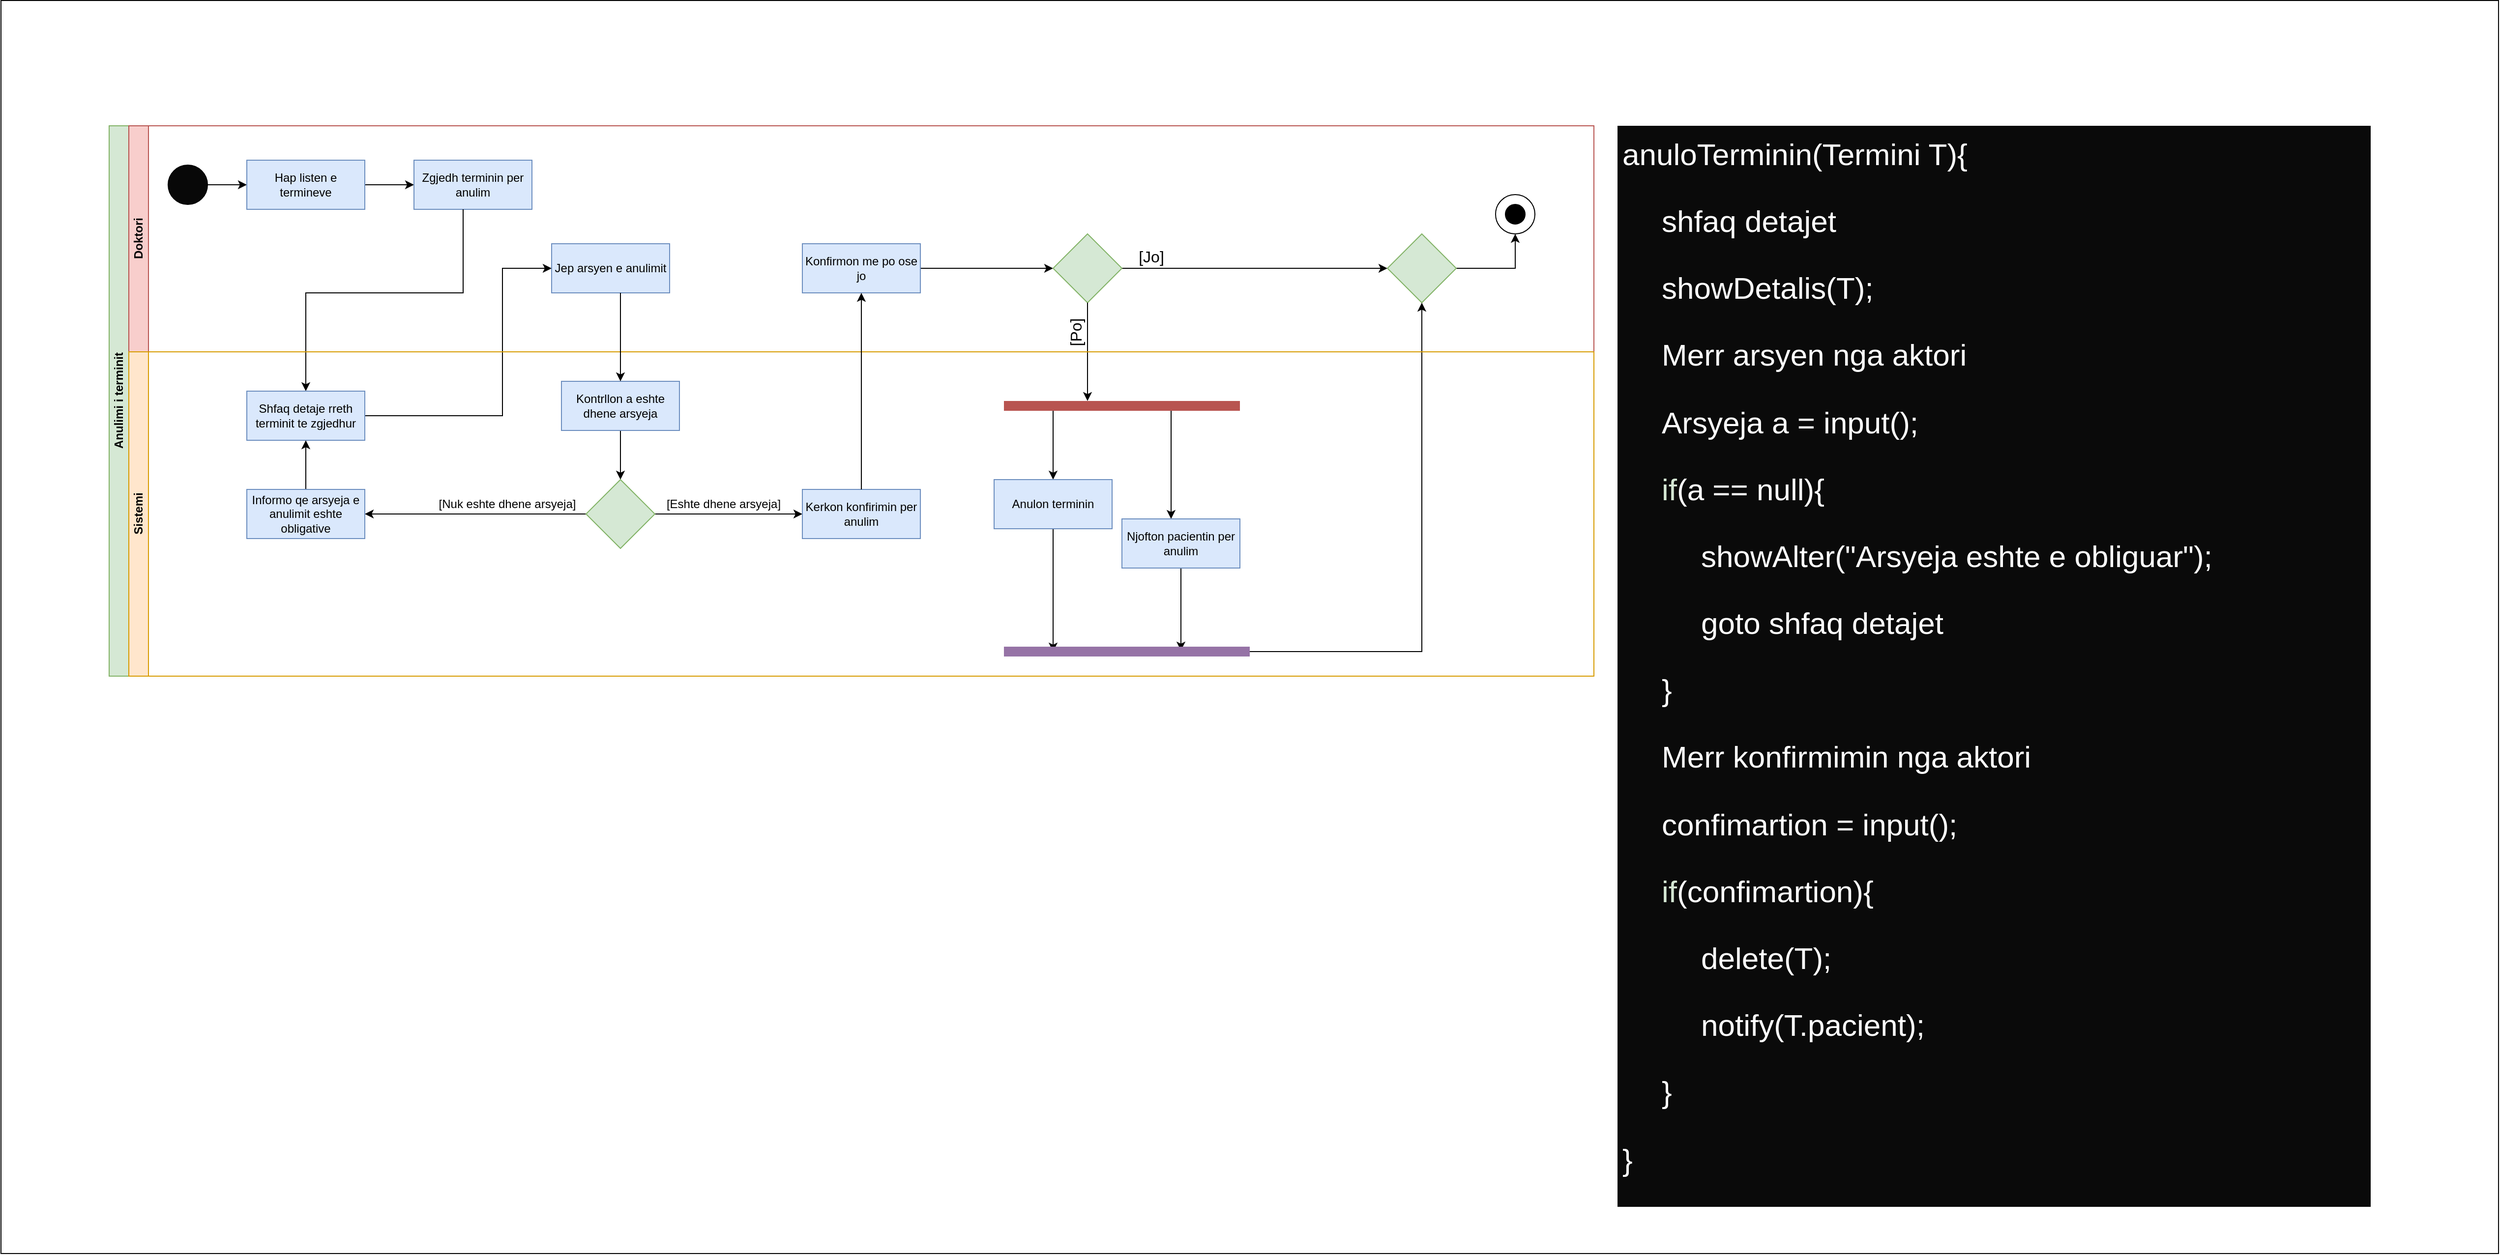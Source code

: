 <mxfile version="14.8.0" type="device" pages="2"><diagram id="prtHgNgQTEPvFCAcTncT" name="Anulo terminin- Activity Diagram"><mxGraphModel dx="2595" dy="2627" grid="1" gridSize="10" guides="1" tooltips="1" connect="1" arrows="1" fold="1" page="1" pageScale="1" pageWidth="827" pageHeight="1169" background="#ffffff" math="0" shadow="0"><root><mxCell id="0"/><mxCell id="1" parent="0"/><mxCell id="FiZ91R2zlErLSA_LBV6b-48" value="" style="whiteSpace=wrap;html=1;fontSize=28;gradientColor=none;fillColor=#FFFFFF;" vertex="1" parent="1"><mxGeometry x="10" y="-7.5" width="2540" height="1275" as="geometry"/></mxCell><mxCell id="dNxyNK7c78bLwvsdeMH5-19" value="Anulimi i terminit" style="swimlane;html=1;childLayout=stackLayout;resizeParent=1;resizeParentMax=0;horizontal=0;startSize=20;horizontalStack=0;fillColor=#d5e8d4;strokeColor=#82b366;" parent="1" vertex="1"><mxGeometry x="120" y="120" width="1510" height="560" as="geometry"/></mxCell><mxCell id="dNxyNK7c78bLwvsdeMH5-20" value="Doktori" style="swimlane;html=1;startSize=20;horizontal=0;fillColor=#f8cecc;strokeColor=#b85450;" parent="dNxyNK7c78bLwvsdeMH5-19" vertex="1"><mxGeometry x="20" width="1490" height="230" as="geometry"/></mxCell><mxCell id="dNxyNK7c78bLwvsdeMH5-25" value="" style="edgeStyle=orthogonalEdgeStyle;rounded=0;orthogonalLoop=1;jettySize=auto;html=1;" parent="dNxyNK7c78bLwvsdeMH5-20" source="dNxyNK7c78bLwvsdeMH5-23" target="dNxyNK7c78bLwvsdeMH5-24" edge="1"><mxGeometry relative="1" as="geometry"/></mxCell><mxCell id="dNxyNK7c78bLwvsdeMH5-23" value="" style="ellipse;whiteSpace=wrap;html=1;fillColor=#080808;" parent="dNxyNK7c78bLwvsdeMH5-20" vertex="1"><mxGeometry x="40" y="40" width="40" height="40" as="geometry"/></mxCell><mxCell id="V6hKmKkzZMRO7DGg2i-9-2" style="edgeStyle=orthogonalEdgeStyle;rounded=0;orthogonalLoop=1;jettySize=auto;html=1;" parent="dNxyNK7c78bLwvsdeMH5-20" source="dNxyNK7c78bLwvsdeMH5-24" target="V6hKmKkzZMRO7DGg2i-9-1" edge="1"><mxGeometry relative="1" as="geometry"/></mxCell><mxCell id="dNxyNK7c78bLwvsdeMH5-24" value="Hap listen e termineve" style="rounded=0;whiteSpace=wrap;html=1;fontFamily=Helvetica;fontSize=12;align=center;fillColor=#dae8fc;strokeColor=#6c8ebf;" parent="dNxyNK7c78bLwvsdeMH5-20" vertex="1"><mxGeometry x="120" y="35" width="120" height="50" as="geometry"/></mxCell><mxCell id="V6hKmKkzZMRO7DGg2i-9-1" value="Zgjedh terminin per anulim" style="rounded=0;whiteSpace=wrap;html=1;fontFamily=Helvetica;fontSize=12;align=center;fillColor=#dae8fc;strokeColor=#6c8ebf;" parent="dNxyNK7c78bLwvsdeMH5-20" vertex="1"><mxGeometry x="290" y="35" width="120" height="50" as="geometry"/></mxCell><mxCell id="V6hKmKkzZMRO7DGg2i-9-9" value="Jep arsyen e anulimit" style="rounded=0;whiteSpace=wrap;html=1;fontFamily=Helvetica;fontSize=12;align=center;fillColor=#dae8fc;strokeColor=#6c8ebf;" parent="dNxyNK7c78bLwvsdeMH5-20" vertex="1"><mxGeometry x="430" y="120" width="120" height="50" as="geometry"/></mxCell><mxCell id="V6hKmKkzZMRO7DGg2i-9-30" style="edgeStyle=orthogonalEdgeStyle;rounded=0;orthogonalLoop=1;jettySize=auto;html=1;entryX=0;entryY=0.5;entryDx=0;entryDy=0;fontSize=12;" parent="dNxyNK7c78bLwvsdeMH5-20" source="V6hKmKkzZMRO7DGg2i-9-28" target="V6hKmKkzZMRO7DGg2i-9-29" edge="1"><mxGeometry relative="1" as="geometry"/></mxCell><mxCell id="V6hKmKkzZMRO7DGg2i-9-28" value="Konfirmon me po ose jo" style="rounded=0;whiteSpace=wrap;html=1;fontFamily=Helvetica;fontSize=12;align=center;fillColor=#dae8fc;strokeColor=#6c8ebf;" parent="dNxyNK7c78bLwvsdeMH5-20" vertex="1"><mxGeometry x="685" y="120" width="120" height="50" as="geometry"/></mxCell><mxCell id="FiZ91R2zlErLSA_LBV6b-42" style="edgeStyle=orthogonalEdgeStyle;rounded=0;orthogonalLoop=1;jettySize=auto;html=1;entryX=0;entryY=0.5;entryDx=0;entryDy=0;" edge="1" parent="dNxyNK7c78bLwvsdeMH5-20" source="V6hKmKkzZMRO7DGg2i-9-29" target="FiZ91R2zlErLSA_LBV6b-40"><mxGeometry relative="1" as="geometry"/></mxCell><mxCell id="V6hKmKkzZMRO7DGg2i-9-29" value="" style="rhombus;whiteSpace=wrap;html=1;fillColor=#d5e8d4;strokeColor=#82b366;" parent="dNxyNK7c78bLwvsdeMH5-20" vertex="1"><mxGeometry x="940" y="110" width="70" height="70" as="geometry"/></mxCell><mxCell id="V6hKmKkzZMRO7DGg2i-9-36" value="&lt;font style=&quot;font-size: 16px&quot;&gt;[Po]&lt;/font&gt;" style="text;html=1;strokeColor=none;fillColor=none;align=center;verticalAlign=middle;whiteSpace=wrap;rounded=0;fontSize=26;fontColor=none;rotation=-90;" parent="dNxyNK7c78bLwvsdeMH5-20" vertex="1"><mxGeometry x="940" y="200" width="40" height="20" as="geometry"/></mxCell><mxCell id="FiZ91R2zlErLSA_LBV6b-1" value="" style="ellipse;whiteSpace=wrap;html=1;fillColor=none;" vertex="1" parent="dNxyNK7c78bLwvsdeMH5-20"><mxGeometry x="1390" y="70" width="40" height="40" as="geometry"/></mxCell><mxCell id="FiZ91R2zlErLSA_LBV6b-37" value="" style="ellipse;whiteSpace=wrap;html=1;fillColor=#000000;" vertex="1" parent="dNxyNK7c78bLwvsdeMH5-20"><mxGeometry x="1400" y="80" width="20" height="20" as="geometry"/></mxCell><mxCell id="FiZ91R2zlErLSA_LBV6b-43" style="edgeStyle=orthogonalEdgeStyle;rounded=0;orthogonalLoop=1;jettySize=auto;html=1;entryX=0.5;entryY=1;entryDx=0;entryDy=0;" edge="1" parent="dNxyNK7c78bLwvsdeMH5-20" source="FiZ91R2zlErLSA_LBV6b-40" target="FiZ91R2zlErLSA_LBV6b-1"><mxGeometry relative="1" as="geometry"/></mxCell><mxCell id="FiZ91R2zlErLSA_LBV6b-40" value="" style="rhombus;whiteSpace=wrap;html=1;fillColor=#d5e8d4;strokeColor=#82b366;" vertex="1" parent="dNxyNK7c78bLwvsdeMH5-20"><mxGeometry x="1280" y="110" width="70" height="70" as="geometry"/></mxCell><mxCell id="FiZ91R2zlErLSA_LBV6b-44" value="&lt;font style=&quot;font-size: 16px&quot;&gt;[Jo]&lt;/font&gt;" style="text;html=1;strokeColor=none;fillColor=none;align=center;verticalAlign=middle;whiteSpace=wrap;rounded=0;fontSize=26;fontColor=none;rotation=0;" vertex="1" parent="dNxyNK7c78bLwvsdeMH5-20"><mxGeometry x="1020" y="120" width="40" height="20" as="geometry"/></mxCell><mxCell id="V6hKmKkzZMRO7DGg2i-9-13" style="edgeStyle=orthogonalEdgeStyle;rounded=0;orthogonalLoop=1;jettySize=auto;html=1;entryX=0;entryY=0.5;entryDx=0;entryDy=0;" parent="dNxyNK7c78bLwvsdeMH5-19" source="V6hKmKkzZMRO7DGg2i-9-6" target="V6hKmKkzZMRO7DGg2i-9-9" edge="1"><mxGeometry relative="1" as="geometry"><Array as="points"><mxPoint x="400" y="295"/><mxPoint x="400" y="145"/></Array></mxGeometry></mxCell><mxCell id="V6hKmKkzZMRO7DGg2i-9-23" style="edgeStyle=orthogonalEdgeStyle;rounded=0;orthogonalLoop=1;jettySize=auto;html=1;entryX=0.5;entryY=0;entryDx=0;entryDy=0;fontSize=12;" parent="dNxyNK7c78bLwvsdeMH5-19" source="V6hKmKkzZMRO7DGg2i-9-1" target="V6hKmKkzZMRO7DGg2i-9-6" edge="1"><mxGeometry relative="1" as="geometry"><Array as="points"><mxPoint x="360" y="170"/><mxPoint x="200" y="170"/></Array></mxGeometry></mxCell><mxCell id="V6hKmKkzZMRO7DGg2i-9-38" style="edgeStyle=orthogonalEdgeStyle;rounded=0;orthogonalLoop=1;jettySize=auto;html=1;labelBackgroundColor=#000000;fontSize=26;fontColor=none;" parent="dNxyNK7c78bLwvsdeMH5-19" source="V6hKmKkzZMRO7DGg2i-9-29" edge="1"><mxGeometry relative="1" as="geometry"><Array as="points"/><mxPoint x="995" y="280" as="targetPoint"/></mxGeometry></mxCell><mxCell id="FiZ91R2zlErLSA_LBV6b-41" style="edgeStyle=orthogonalEdgeStyle;rounded=0;orthogonalLoop=1;jettySize=auto;html=1;entryX=0.5;entryY=1;entryDx=0;entryDy=0;" edge="1" parent="dNxyNK7c78bLwvsdeMH5-19" source="V6hKmKkzZMRO7DGg2i-9-43" target="FiZ91R2zlErLSA_LBV6b-40"><mxGeometry relative="1" as="geometry"/></mxCell><mxCell id="dNxyNK7c78bLwvsdeMH5-21" value="Sistemi" style="swimlane;html=1;startSize=20;horizontal=0;fillColor=#ffe6cc;strokeColor=#d79b00;" parent="dNxyNK7c78bLwvsdeMH5-19" vertex="1"><mxGeometry x="20" y="230" width="1490" height="330" as="geometry"/></mxCell><mxCell id="V6hKmKkzZMRO7DGg2i-9-6" value="Shfaq detaje rreth terminit te zgjedhur" style="rounded=0;whiteSpace=wrap;html=1;fontFamily=Helvetica;fontSize=12;align=center;fillColor=#dae8fc;strokeColor=#6c8ebf;" parent="dNxyNK7c78bLwvsdeMH5-21" vertex="1"><mxGeometry x="120" y="40" width="120" height="50" as="geometry"/></mxCell><mxCell id="V6hKmKkzZMRO7DGg2i-9-17" style="edgeStyle=orthogonalEdgeStyle;rounded=0;orthogonalLoop=1;jettySize=auto;html=1;entryX=0.5;entryY=0;entryDx=0;entryDy=0;" parent="dNxyNK7c78bLwvsdeMH5-21" source="V6hKmKkzZMRO7DGg2i-9-15" target="V6hKmKkzZMRO7DGg2i-9-16" edge="1"><mxGeometry relative="1" as="geometry"/></mxCell><mxCell id="V6hKmKkzZMRO7DGg2i-9-15" value="Kontrllon a eshte dhene arsyeja" style="rounded=0;whiteSpace=wrap;html=1;fontFamily=Helvetica;fontSize=12;align=center;fillColor=#dae8fc;strokeColor=#6c8ebf;" parent="dNxyNK7c78bLwvsdeMH5-21" vertex="1"><mxGeometry x="440" y="30" width="120" height="50" as="geometry"/></mxCell><mxCell id="V6hKmKkzZMRO7DGg2i-9-20" style="edgeStyle=orthogonalEdgeStyle;rounded=0;orthogonalLoop=1;jettySize=auto;html=1;" parent="dNxyNK7c78bLwvsdeMH5-21" source="V6hKmKkzZMRO7DGg2i-9-16" target="V6hKmKkzZMRO7DGg2i-9-19" edge="1"><mxGeometry relative="1" as="geometry"/></mxCell><mxCell id="V6hKmKkzZMRO7DGg2i-9-26" value="" style="edgeStyle=orthogonalEdgeStyle;rounded=0;orthogonalLoop=1;jettySize=auto;html=1;fontSize=12;" parent="dNxyNK7c78bLwvsdeMH5-21" source="V6hKmKkzZMRO7DGg2i-9-16" target="V6hKmKkzZMRO7DGg2i-9-25" edge="1"><mxGeometry relative="1" as="geometry"/></mxCell><mxCell id="V6hKmKkzZMRO7DGg2i-9-16" value="" style="rhombus;whiteSpace=wrap;html=1;fillColor=#d5e8d4;strokeColor=#82b366;" parent="dNxyNK7c78bLwvsdeMH5-21" vertex="1"><mxGeometry x="465" y="130" width="70" height="70" as="geometry"/></mxCell><mxCell id="V6hKmKkzZMRO7DGg2i-9-21" style="edgeStyle=orthogonalEdgeStyle;rounded=0;orthogonalLoop=1;jettySize=auto;html=1;entryX=0.5;entryY=1;entryDx=0;entryDy=0;" parent="dNxyNK7c78bLwvsdeMH5-21" source="V6hKmKkzZMRO7DGg2i-9-19" target="V6hKmKkzZMRO7DGg2i-9-6" edge="1"><mxGeometry relative="1" as="geometry"/></mxCell><mxCell id="V6hKmKkzZMRO7DGg2i-9-19" value="Informo qe arsyeja e anulimit eshte obligative" style="rounded=0;whiteSpace=wrap;html=1;fontFamily=Helvetica;fontSize=12;align=center;fillColor=#dae8fc;strokeColor=#6c8ebf;" parent="dNxyNK7c78bLwvsdeMH5-21" vertex="1"><mxGeometry x="120" y="140" width="120" height="50" as="geometry"/></mxCell><mxCell id="V6hKmKkzZMRO7DGg2i-9-22" value="[Nuk eshte dhene arsyeja]" style="text;html=1;strokeColor=none;fillColor=none;align=center;verticalAlign=middle;whiteSpace=wrap;rounded=0;fontSize=12;" parent="dNxyNK7c78bLwvsdeMH5-21" vertex="1"><mxGeometry x="310" y="145" width="150" height="20" as="geometry"/></mxCell><mxCell id="V6hKmKkzZMRO7DGg2i-9-25" value="Kerkon konfirimin per anulim" style="rounded=0;whiteSpace=wrap;html=1;fontFamily=Helvetica;fontSize=12;align=center;fillColor=#dae8fc;strokeColor=#6c8ebf;" parent="dNxyNK7c78bLwvsdeMH5-21" vertex="1"><mxGeometry x="685" y="140" width="120" height="50" as="geometry"/></mxCell><mxCell id="V6hKmKkzZMRO7DGg2i-9-41" style="edgeStyle=orthogonalEdgeStyle;rounded=0;orthogonalLoop=1;jettySize=auto;html=1;entryX=0.5;entryY=0;entryDx=0;entryDy=0;labelBackgroundColor=#000000;fontSize=26;fontColor=none;" parent="dNxyNK7c78bLwvsdeMH5-21" source="V6hKmKkzZMRO7DGg2i-9-35" target="V6hKmKkzZMRO7DGg2i-9-37" edge="1"><mxGeometry relative="1" as="geometry"><Array as="points"><mxPoint x="940" y="80"/><mxPoint x="940" y="80"/></Array></mxGeometry></mxCell><mxCell id="V6hKmKkzZMRO7DGg2i-9-42" style="edgeStyle=orthogonalEdgeStyle;rounded=0;orthogonalLoop=1;jettySize=auto;html=1;labelBackgroundColor=#000000;fontSize=26;fontColor=none;" parent="dNxyNK7c78bLwvsdeMH5-21" source="V6hKmKkzZMRO7DGg2i-9-35" edge="1"><mxGeometry relative="1" as="geometry"><mxPoint x="1060" y="170" as="targetPoint"/><Array as="points"><mxPoint x="1060" y="80"/><mxPoint x="1060" y="80"/></Array></mxGeometry></mxCell><mxCell id="V6hKmKkzZMRO7DGg2i-9-35" value="" style="line;strokeWidth=10;html=1;fontSize=26;fillColor=#f8cecc;strokeColor=#b85450;" parent="dNxyNK7c78bLwvsdeMH5-21" vertex="1"><mxGeometry x="890" y="50" width="240" height="10" as="geometry"/></mxCell><mxCell id="V6hKmKkzZMRO7DGg2i-9-46" style="edgeStyle=orthogonalEdgeStyle;rounded=0;orthogonalLoop=1;jettySize=auto;html=1;labelBackgroundColor=#000000;fontSize=26;fontColor=none;" parent="dNxyNK7c78bLwvsdeMH5-21" source="V6hKmKkzZMRO7DGg2i-9-37" edge="1"><mxGeometry relative="1" as="geometry"><mxPoint x="940" y="305" as="targetPoint"/><Array as="points"><mxPoint x="940" y="305"/></Array></mxGeometry></mxCell><mxCell id="V6hKmKkzZMRO7DGg2i-9-37" value="Anulon terminin" style="rounded=0;whiteSpace=wrap;html=1;fontFamily=Helvetica;fontSize=12;align=center;fillColor=#dae8fc;strokeColor=#6c8ebf;" parent="dNxyNK7c78bLwvsdeMH5-21" vertex="1"><mxGeometry x="880" y="130" width="120" height="50" as="geometry"/></mxCell><mxCell id="V6hKmKkzZMRO7DGg2i-9-45" style="edgeStyle=orthogonalEdgeStyle;rounded=0;orthogonalLoop=1;jettySize=auto;html=1;entryX=0.72;entryY=0.4;entryDx=0;entryDy=0;entryPerimeter=0;labelBackgroundColor=#000000;fontSize=26;fontColor=none;" parent="dNxyNK7c78bLwvsdeMH5-21" source="V6hKmKkzZMRO7DGg2i-9-40" target="V6hKmKkzZMRO7DGg2i-9-43" edge="1"><mxGeometry relative="1" as="geometry"><Array as="points"/></mxGeometry></mxCell><mxCell id="V6hKmKkzZMRO7DGg2i-9-40" value="Njofton pacientin per anulim" style="rounded=0;whiteSpace=wrap;html=1;fontFamily=Helvetica;fontSize=12;align=center;fillColor=#dae8fc;strokeColor=#6c8ebf;" parent="dNxyNK7c78bLwvsdeMH5-21" vertex="1"><mxGeometry x="1010" y="170" width="120" height="50" as="geometry"/></mxCell><mxCell id="V6hKmKkzZMRO7DGg2i-9-43" value="" style="line;strokeWidth=10;html=1;fontSize=26;fillColor=#e1d5e7;strokeColor=#9673a6;" parent="dNxyNK7c78bLwvsdeMH5-21" vertex="1"><mxGeometry x="890" y="300" width="250" height="10" as="geometry"/></mxCell><mxCell id="FiZ91R2zlErLSA_LBV6b-46" value="[Eshte dhene arsyeja]" style="text;html=1;strokeColor=none;fillColor=none;align=center;verticalAlign=middle;whiteSpace=wrap;rounded=0;fontSize=12;" vertex="1" parent="dNxyNK7c78bLwvsdeMH5-21"><mxGeometry x="530" y="145" width="150" height="20" as="geometry"/></mxCell><mxCell id="V6hKmKkzZMRO7DGg2i-9-27" style="edgeStyle=orthogonalEdgeStyle;rounded=0;orthogonalLoop=1;jettySize=auto;html=1;fontSize=12;entryX=0.5;entryY=1;entryDx=0;entryDy=0;" parent="dNxyNK7c78bLwvsdeMH5-19" source="V6hKmKkzZMRO7DGg2i-9-25" edge="1" target="V6hKmKkzZMRO7DGg2i-9-28"><mxGeometry relative="1" as="geometry"><mxPoint x="720" y="170" as="targetPoint"/></mxGeometry></mxCell><mxCell id="V6hKmKkzZMRO7DGg2i-9-14" style="edgeStyle=orthogonalEdgeStyle;rounded=0;orthogonalLoop=1;jettySize=auto;html=1;" parent="1" source="V6hKmKkzZMRO7DGg2i-9-9" edge="1"><mxGeometry relative="1" as="geometry"><mxPoint x="640" y="380" as="targetPoint"/><Array as="points"><mxPoint x="640" y="380"/></Array></mxGeometry></mxCell><mxCell id="FiZ91R2zlErLSA_LBV6b-47" value="&lt;h1 style=&quot;font-size: 31px&quot;&gt;&lt;font style=&quot;font-size: 31px&quot; color=&quot;#ffffff&quot;&gt;&lt;span style=&quot;font-weight: normal&quot;&gt;anuloTerminin(Termini T){&lt;/span&gt;&lt;br&gt;&lt;/font&gt;&lt;/h1&gt;&lt;blockquote style=&quot;margin: 0px 0px 0px 40px ; border: none ; padding: 0px ; font-size: 31px&quot;&gt;&lt;p&gt;&lt;font style=&quot;font-size: 31px&quot; color=&quot;#ffffff&quot;&gt;shfaq detajet&lt;/font&gt;&lt;/p&gt;&lt;p&gt;&lt;font style=&quot;font-size: 31px&quot; color=&quot;#ffffff&quot;&gt;showDetalis(T);&lt;/font&gt;&lt;/p&gt;&lt;p&gt;&lt;font style=&quot;font-size: 31px&quot; color=&quot;#ffffff&quot;&gt;Merr arsyen nga aktori&lt;/font&gt;&lt;/p&gt;&lt;p&gt;&lt;font style=&quot;font-size: 31px&quot; color=&quot;#ffffff&quot;&gt;Arsyeja a = input();&lt;/font&gt;&lt;/p&gt;&lt;p&gt;&lt;font style=&quot;font-size: 31px&quot; color=&quot;#d5e8d4&quot;&gt;if&lt;/font&gt;&lt;font style=&quot;font-size: 31px&quot; color=&quot;#ffffff&quot;&gt;(a == null){&lt;/font&gt;&lt;/p&gt;&lt;/blockquote&gt;&lt;blockquote style=&quot;margin: 0 0 0 40px ; border: none ; padding: 0px&quot;&gt;&lt;blockquote style=&quot;margin: 0px 0px 0px 40px ; border: none ; padding: 0px ; font-size: 31px&quot;&gt;&lt;p&gt;&lt;font style=&quot;font-size: 31px&quot; color=&quot;#ffffff&quot;&gt;showAlter(&quot;Arsyeja eshte e obliguar&quot;);&lt;/font&gt;&lt;/p&gt;&lt;/blockquote&gt;&lt;blockquote style=&quot;margin: 0px 0px 0px 40px ; border: none ; padding: 0px ; font-size: 31px&quot;&gt;&lt;p&gt;&lt;font style=&quot;font-size: 31px&quot; color=&quot;#ffffff&quot;&gt;goto shfaq detajet&lt;/font&gt;&lt;/p&gt;&lt;/blockquote&gt;&lt;/blockquote&gt;&lt;blockquote style=&quot;margin: 0px 0px 0px 40px ; border: none ; padding: 0px ; font-size: 31px&quot;&gt;&lt;p&gt;&lt;font style=&quot;font-size: 31px&quot; color=&quot;#ffffff&quot;&gt;}&lt;/font&gt;&lt;/p&gt;&lt;p&gt;&lt;font style=&quot;font-size: 31px&quot; color=&quot;#ffffff&quot;&gt;Merr konfirmimin nga aktori&lt;/font&gt;&lt;/p&gt;&lt;p&gt;&lt;font style=&quot;font-size: 31px&quot; color=&quot;#ffffff&quot;&gt;confimartion = input();&lt;/font&gt;&lt;/p&gt;&lt;p&gt;&lt;font style=&quot;font-size: 31px&quot; color=&quot;#d5e8d4&quot;&gt;if&lt;/font&gt;&lt;font style=&quot;font-size: 31px&quot; color=&quot;#ffffff&quot;&gt;(confimartion){&lt;/font&gt;&lt;/p&gt;&lt;/blockquote&gt;&lt;blockquote style=&quot;margin: 0 0 0 40px ; border: none ; padding: 0px&quot;&gt;&lt;blockquote style=&quot;margin: 0px 0px 0px 40px ; border: none ; padding: 0px ; font-size: 31px&quot;&gt;&lt;p&gt;&lt;font style=&quot;font-size: 31px&quot; color=&quot;#ffffff&quot;&gt;delete(T);&lt;/font&gt;&lt;/p&gt;&lt;/blockquote&gt;&lt;blockquote style=&quot;margin: 0px 0px 0px 40px ; border: none ; padding: 0px ; font-size: 31px&quot;&gt;&lt;p&gt;&lt;font style=&quot;font-size: 31px&quot; color=&quot;#ffffff&quot;&gt;notify(T.pacient);&lt;/font&gt;&lt;/p&gt;&lt;/blockquote&gt;&lt;/blockquote&gt;&lt;blockquote style=&quot;margin: 0px 0px 0px 40px ; border: none ; padding: 0px ; font-size: 31px&quot;&gt;&lt;p&gt;&lt;font style=&quot;font-size: 31px&quot; color=&quot;#ffffff&quot;&gt;}&lt;/font&gt;&lt;/p&gt;&lt;/blockquote&gt;&lt;p style=&quot;font-size: 31px&quot;&gt;&lt;span&gt;&lt;font style=&quot;font-size: 31px&quot; color=&quot;#ffffff&quot;&gt;&#9;&lt;/font&gt;&lt;/span&gt;&lt;/p&gt;&lt;p style=&quot;font-size: 31px&quot;&gt;&lt;span&gt;&lt;font style=&quot;font-size: 31px&quot; color=&quot;#ffffff&quot;&gt;&#9;&lt;/font&gt;&lt;/span&gt;&lt;/p&gt;&lt;p style=&quot;font-size: 31px&quot;&gt;&lt;span&gt;&lt;font style=&quot;font-size: 31px&quot; color=&quot;#ffffff&quot;&gt;&#9;&lt;/font&gt;&lt;/span&gt;&lt;/p&gt;&lt;p style=&quot;font-size: 31px&quot;&gt;&lt;font style=&quot;font-size: 31px&quot; color=&quot;#ffffff&quot;&gt;}&lt;/font&gt;&lt;/p&gt;" style="text;html=1;strokeColor=none;spacing=5;spacingTop=-20;whiteSpace=wrap;overflow=hidden;rounded=0;fontSize=28;fillColor=#0A0A0A;" vertex="1" parent="1"><mxGeometry x="1654" y="120" width="766" height="1100" as="geometry"/></mxCell></root></mxGraphModel></diagram><diagram id="fll3Hw5cxhgm0eiXFXGS" name="Blej barna - Activity Diagram"><mxGraphModel dx="2076" dy="2266" grid="1" gridSize="10" guides="1" tooltips="1" connect="1" arrows="1" fold="1" page="1" pageScale="1" pageWidth="850" pageHeight="1100" math="0" shadow="0"><root><mxCell id="H03Sr6qaIbUfGD1iCFPs-0"/><mxCell id="H03Sr6qaIbUfGD1iCFPs-1" parent="H03Sr6qaIbUfGD1iCFPs-0"/><mxCell id="y7MA8ckNFqs70UWCvnHB-0" value="" style="whiteSpace=wrap;html=1;fontSize=8;strokeWidth=0;gradientColor=none;fillColor=#FFFFFF;" vertex="1" parent="H03Sr6qaIbUfGD1iCFPs-1"><mxGeometry x="40" y="-40" width="4460" height="1550" as="geometry"/></mxCell><mxCell id="WL_bWzFTmdQq06QgYxss-0" value="Blerja barnave" style="swimlane;html=1;childLayout=stackLayout;resizeParent=1;resizeParentMax=0;horizontal=0;startSize=20;horizontalStack=0;fillColor=#d5e8d4;strokeColor=#82b366;" vertex="1" parent="H03Sr6qaIbUfGD1iCFPs-1"><mxGeometry x="120" y="120" width="3150" height="770" as="geometry"/></mxCell><mxCell id="WL_bWzFTmdQq06QgYxss-5" value="Pacienti" style="swimlane;html=1;startSize=20;horizontal=0;fillColor=#f8cecc;strokeColor=#b85450;" vertex="1" parent="WL_bWzFTmdQq06QgYxss-0"><mxGeometry x="20" width="3130" height="220" as="geometry"/></mxCell><mxCell id="WL_bWzFTmdQq06QgYxss-42" style="edgeStyle=orthogonalEdgeStyle;rounded=0;orthogonalLoop=1;jettySize=auto;html=1;entryX=0;entryY=0.5;entryDx=0;entryDy=0;fontSize=28;" edge="1" parent="WL_bWzFTmdQq06QgYxss-5" source="WL_bWzFTmdQq06QgYxss-7" target="WL_bWzFTmdQq06QgYxss-41"><mxGeometry relative="1" as="geometry"/></mxCell><mxCell id="WL_bWzFTmdQq06QgYxss-7" value="" style="ellipse;whiteSpace=wrap;html=1;fillColor=#000000;" vertex="1" parent="WL_bWzFTmdQq06QgYxss-5"><mxGeometry x="40" y="40" width="40" height="40" as="geometry"/></mxCell><mxCell id="WL_bWzFTmdQq06QgYxss-45" style="edgeStyle=orthogonalEdgeStyle;rounded=0;orthogonalLoop=1;jettySize=auto;html=1;fontSize=28;" edge="1" parent="WL_bWzFTmdQq06QgYxss-5" source="WL_bWzFTmdQq06QgYxss-41" target="WL_bWzFTmdQq06QgYxss-44"><mxGeometry relative="1" as="geometry"/></mxCell><mxCell id="WL_bWzFTmdQq06QgYxss-41" value="Kerkon barnen" style="rounded=0;whiteSpace=wrap;html=1;fontFamily=Helvetica;fontSize=12;align=center;fillColor=#ffe6cc;strokeColor=#d79b00;" vertex="1" parent="WL_bWzFTmdQq06QgYxss-5"><mxGeometry x="130" y="35" width="120" height="50" as="geometry"/></mxCell><mxCell id="WL_bWzFTmdQq06QgYxss-52" style="edgeStyle=orthogonalEdgeStyle;rounded=0;orthogonalLoop=1;jettySize=auto;html=1;entryX=0.5;entryY=1;entryDx=0;entryDy=0;fontSize=16;" edge="1" parent="WL_bWzFTmdQq06QgYxss-5" source="WL_bWzFTmdQq06QgYxss-44" target="WL_bWzFTmdQq06QgYxss-41"><mxGeometry relative="1" as="geometry"><Array as="points"><mxPoint x="395" y="115"/><mxPoint x="190" y="115"/></Array></mxGeometry></mxCell><mxCell id="WL_bWzFTmdQq06QgYxss-44" value="" style="rhombus;whiteSpace=wrap;html=1;fontSize=28;fillColor=#d5e8d4;strokeColor=#82b366;" vertex="1" parent="WL_bWzFTmdQq06QgYxss-5"><mxGeometry x="360" y="25" width="70" height="70" as="geometry"/></mxCell><mxCell id="WL_bWzFTmdQq06QgYxss-55" style="edgeStyle=orthogonalEdgeStyle;rounded=0;orthogonalLoop=1;jettySize=auto;html=1;fontSize=16;" edge="1" parent="WL_bWzFTmdQq06QgYxss-5" source="WL_bWzFTmdQq06QgYxss-49" target="WL_bWzFTmdQq06QgYxss-54"><mxGeometry relative="1" as="geometry"/></mxCell><mxCell id="WL_bWzFTmdQq06QgYxss-49" value="Shikon detajet" style="rounded=0;whiteSpace=wrap;html=1;fontFamily=Helvetica;fontSize=12;align=center;fillColor=#ffe6cc;strokeColor=#d79b00;" vertex="1" parent="WL_bWzFTmdQq06QgYxss-5"><mxGeometry x="590" y="35" width="120" height="50" as="geometry"/></mxCell><mxCell id="WL_bWzFTmdQq06QgYxss-50" value="&lt;font style=&quot;font-size: 16px;&quot;&gt;[ka gjetur barnen]&lt;/font&gt;" style="text;html=1;strokeColor=none;fillColor=none;align=center;verticalAlign=middle;whiteSpace=wrap;rounded=0;fontSize=16;" vertex="1" parent="WL_bWzFTmdQq06QgYxss-5"><mxGeometry x="430" y="40" width="140" height="20" as="geometry"/></mxCell><mxCell id="WL_bWzFTmdQq06QgYxss-51" value="&lt;font style=&quot;font-size: 16px&quot;&gt;[Nuk ka gjetur barnen]&lt;/font&gt;" style="text;html=1;strokeColor=none;fillColor=none;align=center;verticalAlign=middle;whiteSpace=wrap;rounded=0;fontSize=16;" vertex="1" parent="WL_bWzFTmdQq06QgYxss-5"><mxGeometry x="210" y="120" width="170" height="20" as="geometry"/></mxCell><mxCell id="WL_bWzFTmdQq06QgYxss-46" style="edgeStyle=orthogonalEdgeStyle;rounded=0;orthogonalLoop=1;jettySize=auto;html=1;fontSize=28;entryX=0;entryY=0.5;entryDx=0;entryDy=0;" edge="1" parent="WL_bWzFTmdQq06QgYxss-5" source="WL_bWzFTmdQq06QgYxss-44" target="WL_bWzFTmdQq06QgYxss-49"><mxGeometry relative="1" as="geometry"><mxPoint x="570" y="60" as="targetPoint"/></mxGeometry></mxCell><mxCell id="WL_bWzFTmdQq06QgYxss-57" style="edgeStyle=orthogonalEdgeStyle;rounded=0;orthogonalLoop=1;jettySize=auto;html=1;entryX=0;entryY=0.5;entryDx=0;entryDy=0;fontSize=16;" edge="1" parent="WL_bWzFTmdQq06QgYxss-5" source="WL_bWzFTmdQq06QgYxss-54" target="WL_bWzFTmdQq06QgYxss-56"><mxGeometry relative="1" as="geometry"/></mxCell><mxCell id="WL_bWzFTmdQq06QgYxss-54" value="Verteton llojin e barnes" style="rounded=0;whiteSpace=wrap;html=1;fontFamily=Helvetica;fontSize=12;align=center;fillColor=#ffe6cc;strokeColor=#d79b00;" vertex="1" parent="WL_bWzFTmdQq06QgYxss-5"><mxGeometry x="590" y="150" width="120" height="50" as="geometry"/></mxCell><mxCell id="WL_bWzFTmdQq06QgYxss-61" style="edgeStyle=orthogonalEdgeStyle;rounded=0;orthogonalLoop=1;jettySize=auto;html=1;entryX=0.5;entryY=0;entryDx=0;entryDy=0;fontSize=16;" edge="1" parent="WL_bWzFTmdQq06QgYxss-5" source="WL_bWzFTmdQq06QgYxss-56" target="WL_bWzFTmdQq06QgYxss-41"><mxGeometry relative="1" as="geometry"><Array as="points"><mxPoint x="875" y="15"/><mxPoint x="190" y="15"/></Array></mxGeometry></mxCell><mxCell id="WL_bWzFTmdQq06QgYxss-56" value="" style="rhombus;whiteSpace=wrap;html=1;fontSize=28;fillColor=#d5e8d4;strokeColor=#82b366;" vertex="1" parent="WL_bWzFTmdQq06QgYxss-5"><mxGeometry x="840" y="140" width="70" height="70" as="geometry"/></mxCell><mxCell id="WL_bWzFTmdQq06QgYxss-60" value="Shton ne shoping cart" style="rounded=0;whiteSpace=wrap;html=1;fontFamily=Helvetica;fontSize=12;align=center;fillColor=#ffe6cc;strokeColor=#d79b00;" vertex="1" parent="WL_bWzFTmdQq06QgYxss-5"><mxGeometry x="1060" y="150" width="140" height="50" as="geometry"/></mxCell><mxCell id="WL_bWzFTmdQq06QgYxss-59" style="edgeStyle=orthogonalEdgeStyle;rounded=0;orthogonalLoop=1;jettySize=auto;html=1;fontSize=16;entryX=0;entryY=0.5;entryDx=0;entryDy=0;" edge="1" parent="WL_bWzFTmdQq06QgYxss-5" source="WL_bWzFTmdQq06QgYxss-56" target="WL_bWzFTmdQq06QgYxss-60"><mxGeometry relative="1" as="geometry"><mxPoint x="980" y="175" as="targetPoint"/></mxGeometry></mxCell><mxCell id="WL_bWzFTmdQq06QgYxss-63" value="&lt;font style=&quot;font-size: 16px&quot;&gt;[Barna e gabuar]&lt;/font&gt;" style="text;html=1;strokeColor=none;fillColor=none;align=center;verticalAlign=middle;whiteSpace=wrap;rounded=0;fontSize=16;rotation=-90;" vertex="1" parent="WL_bWzFTmdQq06QgYxss-5"><mxGeometry x="820" y="65" width="140" height="20" as="geometry"/></mxCell><mxCell id="WL_bWzFTmdQq06QgYxss-67" style="edgeStyle=orthogonalEdgeStyle;rounded=0;orthogonalLoop=1;jettySize=auto;html=1;fontSize=16;" edge="1" parent="WL_bWzFTmdQq06QgYxss-5" source="WL_bWzFTmdQq06QgYxss-65" target="WL_bWzFTmdQq06QgYxss-66"><mxGeometry relative="1" as="geometry"/></mxCell><mxCell id="WL_bWzFTmdQq06QgYxss-65" value="Hap shoping carten" style="rounded=0;whiteSpace=wrap;html=1;fontFamily=Helvetica;fontSize=12;align=center;fillColor=#ffe6cc;strokeColor=#d79b00;" vertex="1" parent="WL_bWzFTmdQq06QgYxss-5"><mxGeometry x="1280" y="150" width="140" height="50" as="geometry"/></mxCell><mxCell id="WL_bWzFTmdQq06QgYxss-69" style="edgeStyle=orthogonalEdgeStyle;rounded=0;orthogonalLoop=1;jettySize=auto;html=1;fontSize=16;entryX=0;entryY=0.5;entryDx=0;entryDy=0;" edge="1" parent="WL_bWzFTmdQq06QgYxss-5" source="WL_bWzFTmdQq06QgYxss-66" target="WL_bWzFTmdQq06QgYxss-68"><mxGeometry relative="1" as="geometry"/></mxCell><mxCell id="WL_bWzFTmdQq06QgYxss-66" value="Vendos per blerje" style="rounded=0;whiteSpace=wrap;html=1;fontFamily=Helvetica;fontSize=12;align=center;fillColor=#ffe6cc;strokeColor=#d79b00;" vertex="1" parent="WL_bWzFTmdQq06QgYxss-5"><mxGeometry x="1470" y="35" width="140" height="50" as="geometry"/></mxCell><mxCell id="4hJ3JBAzVLmHQm8EPDMy-2" style="edgeStyle=orthogonalEdgeStyle;rounded=0;orthogonalLoop=1;jettySize=auto;html=1;fontSize=16;" edge="1" parent="WL_bWzFTmdQq06QgYxss-5" source="WL_bWzFTmdQq06QgYxss-68" target="omkyrZyftrh9o0lv7JQ5-2"><mxGeometry relative="1" as="geometry"/></mxCell><mxCell id="WL_bWzFTmdQq06QgYxss-68" value="" style="rhombus;whiteSpace=wrap;html=1;fontSize=28;fillColor=#d5e8d4;strokeColor=#82b366;" vertex="1" parent="WL_bWzFTmdQq06QgYxss-5"><mxGeometry x="1700" y="25" width="70" height="70" as="geometry"/></mxCell><mxCell id="omkyrZyftrh9o0lv7JQ5-2" value="" style="rhombus;whiteSpace=wrap;html=1;fontSize=28;fillColor=#d5e8d4;strokeColor=#82b366;" vertex="1" parent="WL_bWzFTmdQq06QgYxss-5"><mxGeometry x="2590" y="25" width="70" height="70" as="geometry"/></mxCell><mxCell id="WL_bWzFTmdQq06QgYxss-62" value="&lt;font style=&quot;font-size: 16px&quot;&gt;[Nuk blen]&lt;/font&gt;" style="text;html=1;strokeColor=none;fillColor=none;align=center;verticalAlign=middle;whiteSpace=wrap;rounded=0;fontSize=16;" vertex="1" parent="WL_bWzFTmdQq06QgYxss-5"><mxGeometry x="1810" y="35" width="140" height="20" as="geometry"/></mxCell><mxCell id="4hJ3JBAzVLmHQm8EPDMy-5" value="Jep receptin" style="rounded=0;whiteSpace=wrap;html=1;fontFamily=Helvetica;fontSize=12;align=center;fillColor=#ffe6cc;strokeColor=#d79b00;" vertex="1" parent="WL_bWzFTmdQq06QgYxss-5"><mxGeometry x="1665" y="150" width="140" height="50" as="geometry"/></mxCell><mxCell id="4hJ3JBAzVLmHQm8EPDMy-4" style="edgeStyle=orthogonalEdgeStyle;rounded=0;orthogonalLoop=1;jettySize=auto;html=1;fontSize=16;entryX=0.5;entryY=0;entryDx=0;entryDy=0;" edge="1" parent="WL_bWzFTmdQq06QgYxss-5" source="WL_bWzFTmdQq06QgYxss-68" target="4hJ3JBAzVLmHQm8EPDMy-5"><mxGeometry relative="1" as="geometry"><mxPoint x="1735" y="160" as="targetPoint"/></mxGeometry></mxCell><mxCell id="WL_bWzFTmdQq06QgYxss-64" style="edgeStyle=orthogonalEdgeStyle;rounded=0;orthogonalLoop=1;jettySize=auto;html=1;fontSize=16;entryX=0;entryY=0.5;entryDx=0;entryDy=0;" edge="1" parent="WL_bWzFTmdQq06QgYxss-5" source="WL_bWzFTmdQq06QgYxss-60" target="WL_bWzFTmdQq06QgYxss-65"><mxGeometry relative="1" as="geometry"><mxPoint x="1280" y="180" as="targetPoint"/></mxGeometry></mxCell><mxCell id="4hJ3JBAzVLmHQm8EPDMy-16" value="Jep te dhenat e karteles" style="rounded=0;whiteSpace=wrap;html=1;fontFamily=Helvetica;fontSize=12;align=center;fillColor=#ffe6cc;strokeColor=#d79b00;" vertex="1" parent="WL_bWzFTmdQq06QgYxss-5"><mxGeometry x="1880" y="150" width="140" height="50" as="geometry"/></mxCell><mxCell id="4hJ3JBAzVLmHQm8EPDMy-46" value="Pranon faturen ne e-mail" style="rounded=0;whiteSpace=wrap;html=1;fontFamily=Helvetica;fontSize=12;align=center;fillColor=#ffe6cc;strokeColor=#d79b00;" vertex="1" parent="WL_bWzFTmdQq06QgYxss-5"><mxGeometry x="2240" y="160" width="140" height="50" as="geometry"/></mxCell><mxCell id="4hJ3JBAzVLmHQm8EPDMy-1" value="" style="ellipse;whiteSpace=wrap;html=1;fillColor=#000000;" vertex="1" parent="WL_bWzFTmdQq06QgYxss-5"><mxGeometry x="2845" y="50" width="20" height="20" as="geometry"/></mxCell><mxCell id="4hJ3JBAzVLmHQm8EPDMy-0" value="" style="ellipse;whiteSpace=wrap;html=1;fillColor=none;" vertex="1" parent="WL_bWzFTmdQq06QgYxss-5"><mxGeometry x="2835" y="40" width="40" height="40" as="geometry"/></mxCell><mxCell id="4hJ3JBAzVLmHQm8EPDMy-3" style="edgeStyle=orthogonalEdgeStyle;rounded=0;orthogonalLoop=1;jettySize=auto;html=1;entryX=0;entryY=0.5;entryDx=0;entryDy=0;fontSize=16;exitX=1;exitY=0.5;exitDx=0;exitDy=0;" edge="1" parent="WL_bWzFTmdQq06QgYxss-5" source="omkyrZyftrh9o0lv7JQ5-2" target="4hJ3JBAzVLmHQm8EPDMy-0"><mxGeometry relative="1" as="geometry"><Array as="points"><mxPoint x="2820" y="60"/></Array></mxGeometry></mxCell><mxCell id="Tzo-WqL2aqvWkDs-YI5t-6" value="&lt;font style=&quot;font-size: 16px&quot;&gt;[Barna e kerkuar]&lt;/font&gt;" style="text;html=1;strokeColor=none;fillColor=none;align=center;verticalAlign=middle;whiteSpace=wrap;rounded=0;fontSize=16;rotation=0;" vertex="1" parent="WL_bWzFTmdQq06QgYxss-5"><mxGeometry x="910" y="150" width="140" height="20" as="geometry"/></mxCell><mxCell id="4hJ3JBAzVLmHQm8EPDMy-7" style="edgeStyle=orthogonalEdgeStyle;rounded=0;orthogonalLoop=1;jettySize=auto;html=1;entryX=0.5;entryY=0;entryDx=0;entryDy=0;fontSize=16;exitX=0;exitY=0.5;exitDx=0;exitDy=0;" edge="1" parent="WL_bWzFTmdQq06QgYxss-0" source="4hJ3JBAzVLmHQm8EPDMy-5" target="4hJ3JBAzVLmHQm8EPDMy-6"><mxGeometry relative="1" as="geometry"><Array as="points"><mxPoint x="1660" y="175"/><mxPoint x="1660" y="240"/><mxPoint x="170" y="240"/></Array></mxGeometry></mxCell><mxCell id="4hJ3JBAzVLmHQm8EPDMy-10" style="edgeStyle=orthogonalEdgeStyle;rounded=0;orthogonalLoop=1;jettySize=auto;html=1;entryX=1;entryY=0.5;entryDx=0;entryDy=0;fontSize=16;" edge="1" parent="WL_bWzFTmdQq06QgYxss-0" source="4hJ3JBAzVLmHQm8EPDMy-8" target="4hJ3JBAzVLmHQm8EPDMy-5"><mxGeometry relative="1" as="geometry"/></mxCell><mxCell id="4hJ3JBAzVLmHQm8EPDMy-13" style="edgeStyle=orthogonalEdgeStyle;rounded=0;orthogonalLoop=1;jettySize=auto;html=1;entryX=0.5;entryY=1;entryDx=0;entryDy=0;fontSize=16;" edge="1" parent="WL_bWzFTmdQq06QgYxss-0" source="4hJ3JBAzVLmHQm8EPDMy-8" target="4hJ3JBAzVLmHQm8EPDMy-5"><mxGeometry relative="1" as="geometry"><Array as="points"><mxPoint x="1755" y="270"/></Array></mxGeometry></mxCell><mxCell id="4hJ3JBAzVLmHQm8EPDMy-15" style="edgeStyle=orthogonalEdgeStyle;rounded=0;orthogonalLoop=1;jettySize=auto;html=1;fontSize=16;entryX=0.5;entryY=1;entryDx=0;entryDy=0;" edge="1" parent="WL_bWzFTmdQq06QgYxss-0" source="4hJ3JBAzVLmHQm8EPDMy-8" target="4hJ3JBAzVLmHQm8EPDMy-16"><mxGeometry relative="1" as="geometry"><mxPoint x="1940" y="180" as="targetPoint"/><Array as="points"><mxPoint x="395" y="400"/><mxPoint x="1970" y="400"/></Array></mxGeometry></mxCell><mxCell id="WL_bWzFTmdQq06QgYxss-12" value="Sistemi" style="swimlane;html=1;startSize=20;horizontal=0;fillColor=#fff2cc;strokeColor=#d6b656;" vertex="1" parent="WL_bWzFTmdQq06QgYxss-0"><mxGeometry x="20" y="220" width="3130" height="390" as="geometry"/></mxCell><mxCell id="4hJ3JBAzVLmHQm8EPDMy-9" style="edgeStyle=orthogonalEdgeStyle;rounded=0;orthogonalLoop=1;jettySize=auto;html=1;fontSize=16;" edge="1" parent="WL_bWzFTmdQq06QgYxss-12" source="4hJ3JBAzVLmHQm8EPDMy-6" target="4hJ3JBAzVLmHQm8EPDMy-8"><mxGeometry relative="1" as="geometry"/></mxCell><mxCell id="4hJ3JBAzVLmHQm8EPDMy-6" value="Kontrollon receptin" style="rounded=0;whiteSpace=wrap;html=1;fontFamily=Helvetica;fontSize=12;align=center;fillColor=#ffe6cc;strokeColor=#d79b00;" vertex="1" parent="WL_bWzFTmdQq06QgYxss-12"><mxGeometry x="80" y="60" width="140" height="50" as="geometry"/></mxCell><mxCell id="4hJ3JBAzVLmHQm8EPDMy-8" value="" style="rhombus;whiteSpace=wrap;html=1;fontSize=28;fillColor=#d5e8d4;strokeColor=#82b366;" vertex="1" parent="WL_bWzFTmdQq06QgYxss-12"><mxGeometry x="340" y="50" width="70" height="70" as="geometry"/></mxCell><mxCell id="4hJ3JBAzVLmHQm8EPDMy-12" value="&lt;font style=&quot;font-size: 16px&quot;&gt;[Repecti nuk eshte ofruar]&lt;/font&gt;" style="text;html=1;strokeColor=none;fillColor=none;align=center;verticalAlign=middle;whiteSpace=wrap;rounded=0;fontSize=16;" vertex="1" parent="WL_bWzFTmdQq06QgYxss-12"><mxGeometry x="420" y="60" width="200" height="20" as="geometry"/></mxCell><mxCell id="4hJ3JBAzVLmHQm8EPDMy-14" value="&lt;font style=&quot;font-size: 16px&quot;&gt;[Repecti eshte jo valid]&lt;/font&gt;" style="text;html=1;strokeColor=none;fillColor=none;align=center;verticalAlign=middle;whiteSpace=wrap;rounded=0;fontSize=16;" vertex="1" parent="WL_bWzFTmdQq06QgYxss-12"><mxGeometry x="410" y="30" width="200" height="20" as="geometry"/></mxCell><mxCell id="4hJ3JBAzVLmHQm8EPDMy-23" value="" style="edgeStyle=orthogonalEdgeStyle;rounded=0;orthogonalLoop=1;jettySize=auto;html=1;fontSize=16;" edge="1" parent="WL_bWzFTmdQq06QgYxss-12" source="4hJ3JBAzVLmHQm8EPDMy-18" target="4hJ3JBAzVLmHQm8EPDMy-19"><mxGeometry relative="1" as="geometry"/></mxCell><mxCell id="4hJ3JBAzVLmHQm8EPDMy-18" value="Validon te dhenat e karteles" style="rounded=0;whiteSpace=wrap;html=1;fontFamily=Helvetica;fontSize=12;align=center;fillColor=#ffe6cc;strokeColor=#d79b00;" vertex="1" parent="WL_bWzFTmdQq06QgYxss-12"><mxGeometry x="2000" y="45" width="140" height="50" as="geometry"/></mxCell><mxCell id="4hJ3JBAzVLmHQm8EPDMy-27" value="" style="edgeStyle=orthogonalEdgeStyle;rounded=0;orthogonalLoop=1;jettySize=auto;html=1;fontSize=16;" edge="1" parent="WL_bWzFTmdQq06QgYxss-12" source="4hJ3JBAzVLmHQm8EPDMy-19" target="4hJ3JBAzVLmHQm8EPDMy-24"><mxGeometry relative="1" as="geometry"/></mxCell><mxCell id="4hJ3JBAzVLmHQm8EPDMy-19" value="" style="rhombus;whiteSpace=wrap;html=1;fontSize=28;fillColor=#d5e8d4;strokeColor=#82b366;" vertex="1" parent="WL_bWzFTmdQq06QgYxss-12"><mxGeometry x="2035" y="130" width="70" height="70" as="geometry"/></mxCell><mxCell id="4hJ3JBAzVLmHQm8EPDMy-24" value="Realizohet pagesa" style="rounded=0;whiteSpace=wrap;html=1;fontFamily=Helvetica;fontSize=12;align=center;fillColor=#ffe6cc;strokeColor=#d79b00;" vertex="1" parent="WL_bWzFTmdQq06QgYxss-12"><mxGeometry x="2000" y="280" width="140" height="50" as="geometry"/></mxCell><mxCell id="4hJ3JBAzVLmHQm8EPDMy-43" value="Shton ne listen e porosive" style="rounded=0;whiteSpace=wrap;html=1;fontFamily=Helvetica;fontSize=12;align=center;fillColor=#ffe6cc;strokeColor=#d79b00;" vertex="1" parent="WL_bWzFTmdQq06QgYxss-12"><mxGeometry x="2360" y="330" width="140" height="50" as="geometry"/></mxCell><mxCell id="Tzo-WqL2aqvWkDs-YI5t-4" value="&lt;font style=&quot;font-size: 16px&quot;&gt;[Te dhena jo valide]&lt;/font&gt;" style="text;html=1;strokeColor=none;fillColor=none;align=center;verticalAlign=middle;whiteSpace=wrap;rounded=0;fontSize=16;rotation=90;" vertex="1" parent="WL_bWzFTmdQq06QgYxss-12"><mxGeometry x="2110" y="90" width="150" height="20" as="geometry"/></mxCell><mxCell id="Tzo-WqL2aqvWkDs-YI5t-5" value="&lt;font style=&quot;font-size: 8px;&quot;&gt;[Te dhena valide]&lt;/font&gt;" style="text;html=1;strokeColor=none;fillColor=none;align=center;verticalAlign=middle;whiteSpace=wrap;rounded=0;fontSize=8;rotation=90;" vertex="1" parent="WL_bWzFTmdQq06QgYxss-12"><mxGeometry x="2050" y="220" width="70" height="20" as="geometry"/></mxCell><mxCell id="WL_bWzFTmdQq06QgYxss-16" value="Farmacia" style="swimlane;html=1;startSize=20;horizontal=0;fillColor=#f8cecc;strokeColor=#b85450;" vertex="1" parent="WL_bWzFTmdQq06QgYxss-0"><mxGeometry x="20" y="610" width="3130" height="160" as="geometry"/></mxCell><mxCell id="4hJ3JBAzVLmHQm8EPDMy-41" value="Pranon porosine" style="rounded=0;whiteSpace=wrap;html=1;fontFamily=Helvetica;fontSize=12;align=center;fillColor=#ffe6cc;strokeColor=#d79b00;" vertex="1" parent="WL_bWzFTmdQq06QgYxss-16"><mxGeometry x="1770" y="70" width="140" height="50" as="geometry"/></mxCell><mxCell id="Tzo-WqL2aqvWkDs-YI5t-0" style="edgeStyle=orthogonalEdgeStyle;rounded=0;orthogonalLoop=1;jettySize=auto;html=1;entryX=0.5;entryY=0;entryDx=0;entryDy=0;fontSize=16;strokeWidth=1;exitX=1;exitY=0.5;exitDx=0;exitDy=0;" edge="1" parent="WL_bWzFTmdQq06QgYxss-0" source="4hJ3JBAzVLmHQm8EPDMy-19" target="4hJ3JBAzVLmHQm8EPDMy-16"><mxGeometry relative="1" as="geometry"><Array as="points"><mxPoint x="2190" y="385"/><mxPoint x="2190" y="130"/><mxPoint x="1970" y="130"/></Array></mxGeometry></mxCell><mxCell id="4hJ3JBAzVLmHQm8EPDMy-17" style="edgeStyle=orthogonalEdgeStyle;rounded=0;orthogonalLoop=1;jettySize=auto;html=1;fontSize=16;" edge="1" parent="H03Sr6qaIbUfGD1iCFPs-1" source="4hJ3JBAzVLmHQm8EPDMy-16"><mxGeometry relative="1" as="geometry"><mxPoint x="2210" y="380" as="targetPoint"/></mxGeometry></mxCell><mxCell id="4hJ3JBAzVLmHQm8EPDMy-42" style="edgeStyle=orthogonalEdgeStyle;rounded=0;orthogonalLoop=1;jettySize=auto;html=1;entryX=0.5;entryY=0;entryDx=0;entryDy=0;fontSize=16;strokeWidth=1;" edge="1" parent="H03Sr6qaIbUfGD1iCFPs-1" source="4hJ3JBAzVLmHQm8EPDMy-38" target="4hJ3JBAzVLmHQm8EPDMy-41"><mxGeometry relative="1" as="geometry"/></mxCell><mxCell id="4hJ3JBAzVLmHQm8EPDMy-44" style="edgeStyle=orthogonalEdgeStyle;rounded=0;orthogonalLoop=1;jettySize=auto;html=1;entryX=0.5;entryY=1;entryDx=0;entryDy=0;fontSize=16;strokeWidth=1;" edge="1" parent="H03Sr6qaIbUfGD1iCFPs-1" source="4hJ3JBAzVLmHQm8EPDMy-38" target="4hJ3JBAzVLmHQm8EPDMy-43"><mxGeometry relative="1" as="geometry"><Array as="points"><mxPoint x="2203" y="760"/><mxPoint x="2570" y="760"/></Array></mxGeometry></mxCell><mxCell id="4hJ3JBAzVLmHQm8EPDMy-45" style="edgeStyle=orthogonalEdgeStyle;rounded=0;orthogonalLoop=1;jettySize=auto;html=1;fontSize=16;strokeWidth=1;exitX=1;exitY=0.5;exitDx=0;exitDy=0;exitPerimeter=0;entryX=0.5;entryY=1;entryDx=0;entryDy=0;" edge="1" parent="H03Sr6qaIbUfGD1iCFPs-1" source="4hJ3JBAzVLmHQm8EPDMy-38" target="4hJ3JBAzVLmHQm8EPDMy-46"><mxGeometry relative="1" as="geometry"><mxPoint x="2380" y="310" as="targetPoint"/><Array as="points"><mxPoint x="2450" y="705"/></Array></mxGeometry></mxCell><mxCell id="4hJ3JBAzVLmHQm8EPDMy-38" value="" style="line;strokeWidth=8;html=1;fontSize=16;fillColor=#f8cecc;strokeColor=#b85450;" vertex="1" parent="H03Sr6qaIbUfGD1iCFPs-1"><mxGeometry x="2060" y="700" width="285" height="10" as="geometry"/></mxCell><mxCell id="4hJ3JBAzVLmHQm8EPDMy-39" value="" style="edgeStyle=orthogonalEdgeStyle;rounded=0;orthogonalLoop=1;jettySize=auto;html=1;fontSize=16;strokeWidth=1;strokeColor=none;" edge="1" parent="H03Sr6qaIbUfGD1iCFPs-1" source="4hJ3JBAzVLmHQm8EPDMy-24" target="4hJ3JBAzVLmHQm8EPDMy-38"><mxGeometry relative="1" as="geometry"/></mxCell><mxCell id="4hJ3JBAzVLmHQm8EPDMy-40" style="edgeStyle=orthogonalEdgeStyle;rounded=0;orthogonalLoop=1;jettySize=auto;html=1;entryX=0.531;entryY=0.42;entryDx=0;entryDy=0;entryPerimeter=0;fontSize=16;strokeWidth=1;" edge="1" parent="H03Sr6qaIbUfGD1iCFPs-1" source="4hJ3JBAzVLmHQm8EPDMy-24" target="4hJ3JBAzVLmHQm8EPDMy-38"><mxGeometry relative="1" as="geometry"><Array as="points"><mxPoint x="2211" y="690"/><mxPoint x="2211" y="690"/></Array></mxGeometry></mxCell><mxCell id="4hJ3JBAzVLmHQm8EPDMy-51" style="edgeStyle=orthogonalEdgeStyle;rounded=0;orthogonalLoop=1;jettySize=auto;html=1;entryX=0.5;entryY=1;entryDx=0;entryDy=0;fontSize=16;strokeWidth=1;" edge="1" parent="H03Sr6qaIbUfGD1iCFPs-1" source="4hJ3JBAzVLmHQm8EPDMy-47" target="omkyrZyftrh9o0lv7JQ5-2"><mxGeometry relative="1" as="geometry"/></mxCell><mxCell id="4hJ3JBAzVLmHQm8EPDMy-47" value="" style="line;strokeWidth=8;html=1;fontSize=16;fillColor=#f8cecc;strokeColor=#b85450;" vertex="1" parent="H03Sr6qaIbUfGD1iCFPs-1"><mxGeometry x="2715" y="500" width="285" height="10" as="geometry"/></mxCell><mxCell id="4hJ3JBAzVLmHQm8EPDMy-48" style="edgeStyle=orthogonalEdgeStyle;rounded=0;orthogonalLoop=1;jettySize=auto;html=1;fontSize=16;strokeWidth=1;" edge="1" parent="H03Sr6qaIbUfGD1iCFPs-1" source="4hJ3JBAzVLmHQm8EPDMy-41" target="4hJ3JBAzVLmHQm8EPDMy-47"><mxGeometry relative="1" as="geometry"><Array as="points"><mxPoint x="2960" y="825"/></Array></mxGeometry></mxCell><mxCell id="4hJ3JBAzVLmHQm8EPDMy-49" style="edgeStyle=orthogonalEdgeStyle;rounded=0;orthogonalLoop=1;jettySize=auto;html=1;fontSize=16;strokeWidth=1;" edge="1" parent="H03Sr6qaIbUfGD1iCFPs-1" source="4hJ3JBAzVLmHQm8EPDMy-43"><mxGeometry relative="1" as="geometry"><mxPoint x="2850" y="509" as="targetPoint"/><Array as="points"><mxPoint x="2850" y="695"/><mxPoint x="2850" y="509"/></Array></mxGeometry></mxCell><mxCell id="4hJ3JBAzVLmHQm8EPDMy-50" style="edgeStyle=orthogonalEdgeStyle;rounded=0;orthogonalLoop=1;jettySize=auto;html=1;entryX=0.057;entryY=1;entryDx=0;entryDy=0;entryPerimeter=0;fontSize=16;strokeWidth=1;" edge="1" parent="H03Sr6qaIbUfGD1iCFPs-1" source="4hJ3JBAzVLmHQm8EPDMy-46" target="4hJ3JBAzVLmHQm8EPDMy-47"><mxGeometry relative="1" as="geometry"/></mxCell><mxCell id="Tzo-WqL2aqvWkDs-YI5t-7" value="&lt;h1&gt;&lt;span style=&quot;font-size: 22px ; font-weight: 400&quot;&gt;&lt;font color=&quot;#ffffff&quot;&gt;buyMedicine(emriBarnes) {&lt;/font&gt;&lt;/span&gt;&lt;/h1&gt;&lt;h1&gt;&lt;span style=&quot;font-size: 22px ; font-weight: 400&quot;&gt;&lt;font color=&quot;#ffffff&quot;&gt;&#9;&lt;/font&gt;&lt;/span&gt;&lt;/h1&gt;&lt;blockquote style=&quot;margin: 0 0 0 40px ; border: none ; padding: 0px&quot;&gt;&lt;h1&gt;&lt;span style=&quot;font-size: 22px ; font-weight: 400&quot;&gt;&lt;font color=&quot;#ffffff&quot;&gt;Kerkon per barnen&lt;/font&gt;&lt;/span&gt;&lt;/h1&gt;&lt;h1&gt;&lt;span style=&quot;font-size: 22px ; font-weight: 400&quot;&gt;&lt;font color=&quot;#ffffff&quot;&gt;Barna = searchStock(emriBarnes)&lt;/font&gt;&lt;/span&gt;&lt;/h1&gt;&lt;h1&gt;&lt;span style=&quot;font-size: 22px ; font-weight: 400&quot;&gt;&lt;font color=&quot;#ffffff&quot;&gt;if(!Barna){&lt;/font&gt;&lt;/span&gt;&lt;/h1&gt;&lt;/blockquote&gt;&lt;blockquote style=&quot;margin: 0 0 0 40px ; border: none ; padding: 0px&quot;&gt;&lt;blockquote style=&quot;margin: 0 0 0 40px ; border: none ; padding: 0px&quot;&gt;&lt;h1&gt;&lt;span style=&quot;font-size: 22px ; font-weight: 400&quot;&gt;&lt;font color=&quot;#ffffff&quot;&gt;goto Kerkon per barnen&lt;/font&gt;&lt;/span&gt;&lt;/h1&gt;&lt;/blockquote&gt;&lt;/blockquote&gt;&lt;blockquote style=&quot;margin: 0 0 0 40px ; border: none ; padding: 0px&quot;&gt;&lt;h1&gt;&lt;span style=&quot;font-size: 22px ; font-weight: 400&quot;&gt;&lt;font color=&quot;#ffffff&quot;&gt;}&lt;/font&gt;&lt;/span&gt;&lt;/h1&gt;&lt;h1&gt;&lt;span style=&quot;font-size: 22px ; font-weight: 400&quot;&gt;&lt;font color=&quot;#ffffff&quot;&gt;viewDetailts(Barna)&lt;/font&gt;&lt;/span&gt;&lt;/h1&gt;&lt;h1&gt;&lt;span style=&quot;font-size: 22px ; font-weight: 400&quot;&gt;&lt;font color=&quot;#ffffff&quot;&gt;Mere konfirmimin nese kjo eshte barna e kerkuar&lt;/font&gt;&lt;/span&gt;&lt;/h1&gt;&lt;h1&gt;&lt;span style=&quot;font-size: 22px ; font-weight: 400&quot;&gt;&lt;font color=&quot;#ffffff&quot;&gt;confirmation = input()&lt;/font&gt;&lt;/span&gt;&lt;/h1&gt;&lt;h1&gt;&lt;span style=&quot;font-size: 22px ; font-weight: 400&quot;&gt;&lt;font color=&quot;#ffffff&quot;&gt;if(!confirmation){&lt;/font&gt;&lt;/span&gt;&lt;/h1&gt;&lt;h1&gt;&lt;span style=&quot;font-size: 22px ; font-weight: 400&quot;&gt;&lt;font color=&quot;#ffffff&quot;&gt;&lt;span style=&quot;white-space: pre&quot;&gt;&#9;&lt;/span&gt;goto Kerkon per Barna&lt;/font&gt;&lt;/span&gt;&lt;/h1&gt;&lt;h1&gt;&lt;span style=&quot;font-size: 22px ; font-weight: 400&quot;&gt;&lt;font color=&quot;#ffffff&quot;&gt;}&lt;/font&gt;&lt;/span&gt;&lt;/h1&gt;&lt;h1&gt;&lt;span style=&quot;font-size: 22px ; font-weight: 400&quot;&gt;&lt;font color=&quot;#ffffff&quot;&gt;addToCart(Barna);&lt;/font&gt;&lt;/span&gt;&lt;/h1&gt;&lt;h1&gt;&lt;span style=&quot;font-size: 22px ; font-weight: 400&quot;&gt;&lt;font color=&quot;#ffffff&quot;&gt;OpenCart();&lt;/font&gt;&lt;/span&gt;&lt;/h1&gt;&lt;h1&gt;&lt;span style=&quot;font-size: 22px ; font-weight: 400&quot;&gt;&lt;font color=&quot;#ffffff&quot;&gt;Nese deshiron te blen barnat ne cart&lt;/font&gt;&lt;/span&gt;&lt;/h1&gt;&lt;h1&gt;&lt;span style=&quot;font-size: 22px ; font-weight: 400&quot;&gt;&lt;font color=&quot;#ffffff&quot;&gt;confirmation2 = input();&lt;/font&gt;&lt;/span&gt;&lt;/h1&gt;&lt;h1&gt;&lt;span style=&quot;font-size: 22px ; font-weight: 400&quot;&gt;&lt;font color=&quot;#ffffff&quot;&gt;if(confirmation2){&lt;/font&gt;&lt;/span&gt;&lt;/h1&gt;&lt;/blockquote&gt;&lt;blockquote style=&quot;margin: 0 0 0 40px ; border: none ; padding: 0px&quot;&gt;&lt;blockquote style=&quot;margin: 0 0 0 40px ; border: none ; padding: 0px&quot;&gt;&lt;h1&gt;&lt;span style=&quot;font-size: 22px ; font-weight: 400&quot;&gt;&lt;font color=&quot;#ffffff&quot;&gt;Pranon recpetin e mjekut&lt;/font&gt;&lt;/span&gt;&lt;/h1&gt;&lt;/blockquote&gt;&lt;blockquote style=&quot;margin: 0 0 0 40px ; border: none ; padding: 0px&quot;&gt;&lt;h1&gt;&lt;span style=&quot;font-size: 22px ; font-weight: 400&quot;&gt;&lt;font color=&quot;#ffffff&quot;&gt;recpepti = input();&lt;/font&gt;&lt;/span&gt;&lt;/h1&gt;&lt;/blockquote&gt;&lt;blockquote style=&quot;margin: 0 0 0 40px ; border: none ; padding: 0px&quot;&gt;&lt;h1&gt;&lt;span style=&quot;font-size: 22px ; font-weight: 400&quot;&gt;&lt;font color=&quot;#ffffff&quot;&gt;if(!recpepti){&lt;/font&gt;&lt;/span&gt;&lt;/h1&gt;&lt;/blockquote&gt;&lt;blockquote style=&quot;margin: 0 0 0 40px ; border: none ; padding: 0px&quot;&gt;&lt;h1&gt;&lt;span style=&quot;font-size: 22px ; font-weight: 400&quot;&gt;&lt;font color=&quot;#ffffff&quot;&gt;&lt;span style=&quot;white-space: pre&quot;&gt;&#9;&lt;/span&gt;goto Pranon recpeptin e mjekut&lt;/font&gt;&lt;/span&gt;&lt;/h1&gt;&lt;/blockquote&gt;&lt;/blockquote&gt;&lt;blockquote style=&quot;margin: 0 0 0 40px ; border: none ; padding: 0px&quot;&gt;&lt;h1&gt;&lt;span style=&quot;font-size: 22px ; font-weight: 400&quot;&gt;&lt;font color=&quot;#ffffff&quot;&gt;&lt;span style=&quot;white-space: pre&quot;&gt;&#9;&lt;/span&gt;}&lt;/font&gt;&lt;/span&gt;&lt;/h1&gt;&lt;/blockquote&gt;&lt;blockquote style=&quot;margin: 0 0 0 40px ; border: none ; padding: 0px&quot;&gt;&lt;blockquote style=&quot;margin: 0 0 0 40px ; border: none ; padding: 0px&quot;&gt;&lt;h1&gt;&lt;span style=&quot;font-size: 22px ; font-weight: 400&quot;&gt;&lt;font color=&quot;#ffffff&quot;&gt;Pranon te dhenat e kartes nga pacienti&lt;/font&gt;&lt;/span&gt;&lt;/h1&gt;&lt;/blockquote&gt;&lt;blockquote style=&quot;margin: 0 0 0 40px ; border: none ; padding: 0px&quot;&gt;&lt;h1&gt;&lt;span style=&quot;font-size: 22px ; font-weight: 400&quot;&gt;&lt;font color=&quot;#ffffff&quot;&gt;card = input();&lt;/font&gt;&lt;/span&gt;&lt;/h1&gt;&lt;/blockquote&gt;&lt;blockquote style=&quot;margin: 0 0 0 40px ; border: none ; padding: 0px&quot;&gt;&lt;h1&gt;&lt;span style=&quot;font-size: 22px ; font-weight: 400&quot;&gt;&lt;font color=&quot;#ffffff&quot;&gt;if(validateCard(card)){&lt;/font&gt;&lt;/span&gt;&lt;/h1&gt;&lt;/blockquote&gt;&lt;blockquote style=&quot;margin: 0 0 0 40px ; border: none ; padding: 0px&quot;&gt;&lt;h1&gt;&lt;span style=&quot;font-size: 22px ; font-weight: 400&quot;&gt;&lt;font color=&quot;#ffffff&quot;&gt;&lt;span style=&quot;white-space: pre&quot;&gt;&#9;&lt;/span&gt;gotto Pranon te dhenat e kartes nga pacienti&lt;/font&gt;&lt;/span&gt;&lt;/h1&gt;&lt;/blockquote&gt;&lt;/blockquote&gt;&lt;blockquote style=&quot;margin: 0 0 0 40px ; border: none ; padding: 0px&quot;&gt;&lt;h1&gt;&lt;span style=&quot;font-size: 22px ; font-weight: 400&quot;&gt;&lt;font color=&quot;#ffffff&quot;&gt;&lt;span style=&quot;white-space: pre&quot;&gt;&#9;&lt;/span&gt;}&lt;/font&gt;&lt;/span&gt;&lt;/h1&gt;&lt;/blockquote&gt;&lt;blockquote style=&quot;margin: 0 0 0 40px ; border: none ; padding: 0px&quot;&gt;&lt;blockquote style=&quot;margin: 0 0 0 40px ; border: none ; padding: 0px&quot;&gt;&lt;h1&gt;&lt;span style=&quot;font-size: 22px ; font-weight: 400&quot;&gt;&lt;font color=&quot;#ffffff&quot;&gt;makePayment(card, Barna);&lt;/font&gt;&lt;/span&gt;&lt;/h1&gt;&lt;/blockquote&gt;&lt;blockquote style=&quot;margin: 0 0 0 40px ; border: none ; padding: 0px&quot;&gt;&lt;h1&gt;&lt;span style=&quot;font-size: 22px ; font-weight: 400&quot;&gt;&lt;font color=&quot;#ffffff&quot;&gt;sendOrderToPharmacy();&lt;/font&gt;&lt;/span&gt;&lt;/h1&gt;&lt;/blockquote&gt;&lt;blockquote style=&quot;margin: 0 0 0 40px ; border: none ; padding: 0px&quot;&gt;&lt;h1&gt;&lt;span style=&quot;font-size: 22px ; font-weight: 400&quot;&gt;&lt;font color=&quot;#ffffff&quot;&gt;addToOrderList();&lt;/font&gt;&lt;/span&gt;&lt;/h1&gt;&lt;/blockquote&gt;&lt;blockquote style=&quot;margin: 0 0 0 40px ; border: none ; padding: 0px&quot;&gt;&lt;h1&gt;&lt;span style=&quot;font-size: 22px ; font-weight: 400&quot;&gt;&lt;font color=&quot;#ffffff&quot;&gt;sendBill();&lt;/font&gt;&lt;/span&gt;&lt;/h1&gt;&lt;/blockquote&gt;&lt;/blockquote&gt;&lt;blockquote style=&quot;margin: 0 0 0 40px ; border: none ; padding: 0px&quot;&gt;&lt;h1&gt;&lt;span style=&quot;font-size: 22px ; font-weight: 400&quot;&gt;&lt;font color=&quot;#ffffff&quot;&gt;}&lt;/font&gt;&lt;/span&gt;&lt;/h1&gt;&lt;h1&gt;&lt;span style=&quot;font-size: 22px ; font-weight: 400&quot;&gt;&lt;font color=&quot;#ffffff&quot;&gt;return;&lt;/font&gt;&lt;/span&gt;&lt;/h1&gt;&lt;/blockquote&gt;&lt;h1&gt;&lt;span style=&quot;font-size: 22px ; font-weight: 400&quot;&gt;&lt;font color=&quot;#ffffff&quot;&gt;&#9;&lt;/font&gt;&lt;/span&gt;&lt;/h1&gt;&lt;h1&gt;&lt;span style=&quot;font-size: 22px ; font-weight: 400&quot;&gt;&lt;font color=&quot;#ffffff&quot;&gt;&#9;&lt;/font&gt;&lt;/span&gt;&lt;/h1&gt;&lt;h1&gt;&lt;span style=&quot;font-size: 22px ; font-weight: 400&quot;&gt;&lt;font color=&quot;#ffffff&quot;&gt;&#9;&lt;/font&gt;&lt;/span&gt;&lt;/h1&gt;&lt;h1&gt;&lt;span style=&quot;font-size: 22px ; font-weight: 400&quot;&gt;&lt;font color=&quot;#ffffff&quot;&gt;&#9;&lt;/font&gt;&lt;/span&gt;&lt;/h1&gt;&lt;h1&gt;&lt;span style=&quot;font-size: 22px ; font-weight: 400&quot;&gt;&lt;font color=&quot;#ffffff&quot;&gt;&#9;&lt;/font&gt;&lt;/span&gt;&lt;/h1&gt;&lt;h1&gt;&lt;span style=&quot;font-size: 22px ; font-weight: 400&quot;&gt;&lt;font color=&quot;#ffffff&quot;&gt;&#9;&lt;/font&gt;&lt;/span&gt;&lt;/h1&gt;&lt;h1&gt;&lt;span style=&quot;font-size: 22px ; font-weight: 400&quot;&gt;&lt;font color=&quot;#ffffff&quot;&gt;&#9;&lt;/font&gt;&lt;/span&gt;&lt;/h1&gt;&lt;h1&gt;&lt;span style=&quot;font-size: 22px ; font-weight: 400&quot;&gt;&lt;font color=&quot;#ffffff&quot;&gt;&#9;&#9;&lt;/font&gt;&lt;/span&gt;&lt;/h1&gt;&lt;h1&gt;&lt;span style=&quot;font-size: 22px ; font-weight: 400&quot;&gt;&lt;font color=&quot;#ffffff&quot;&gt;&#9;&#9;&lt;/font&gt;&lt;/span&gt;&lt;/h1&gt;&lt;h1&gt;&lt;span style=&quot;font-size: 22px ; font-weight: 400&quot;&gt;&lt;font color=&quot;#ffffff&quot;&gt;&#9;&#9;&lt;/font&gt;&lt;/span&gt;&lt;/h1&gt;&lt;h1&gt;&lt;span style=&quot;font-size: 22px ; font-weight: 400&quot;&gt;&lt;font color=&quot;#ffffff&quot;&gt;&#9;&#9;&lt;/font&gt;&lt;/span&gt;&lt;/h1&gt;&lt;h1&gt;&lt;span style=&quot;font-size: 22px ; font-weight: 400&quot;&gt;&lt;font color=&quot;#ffffff&quot;&gt;}&lt;/font&gt;&lt;/span&gt;&lt;/h1&gt;" style="text;html=1;strokeColor=none;spacing=5;spacingTop=-20;whiteSpace=wrap;overflow=hidden;rounded=0;fontSize=8;fillColor=#000000;" vertex="1" parent="H03Sr6qaIbUfGD1iCFPs-1"><mxGeometry x="3270" y="120" width="1110" height="1270" as="geometry"/></mxCell></root></mxGraphModel></diagram></mxfile>
